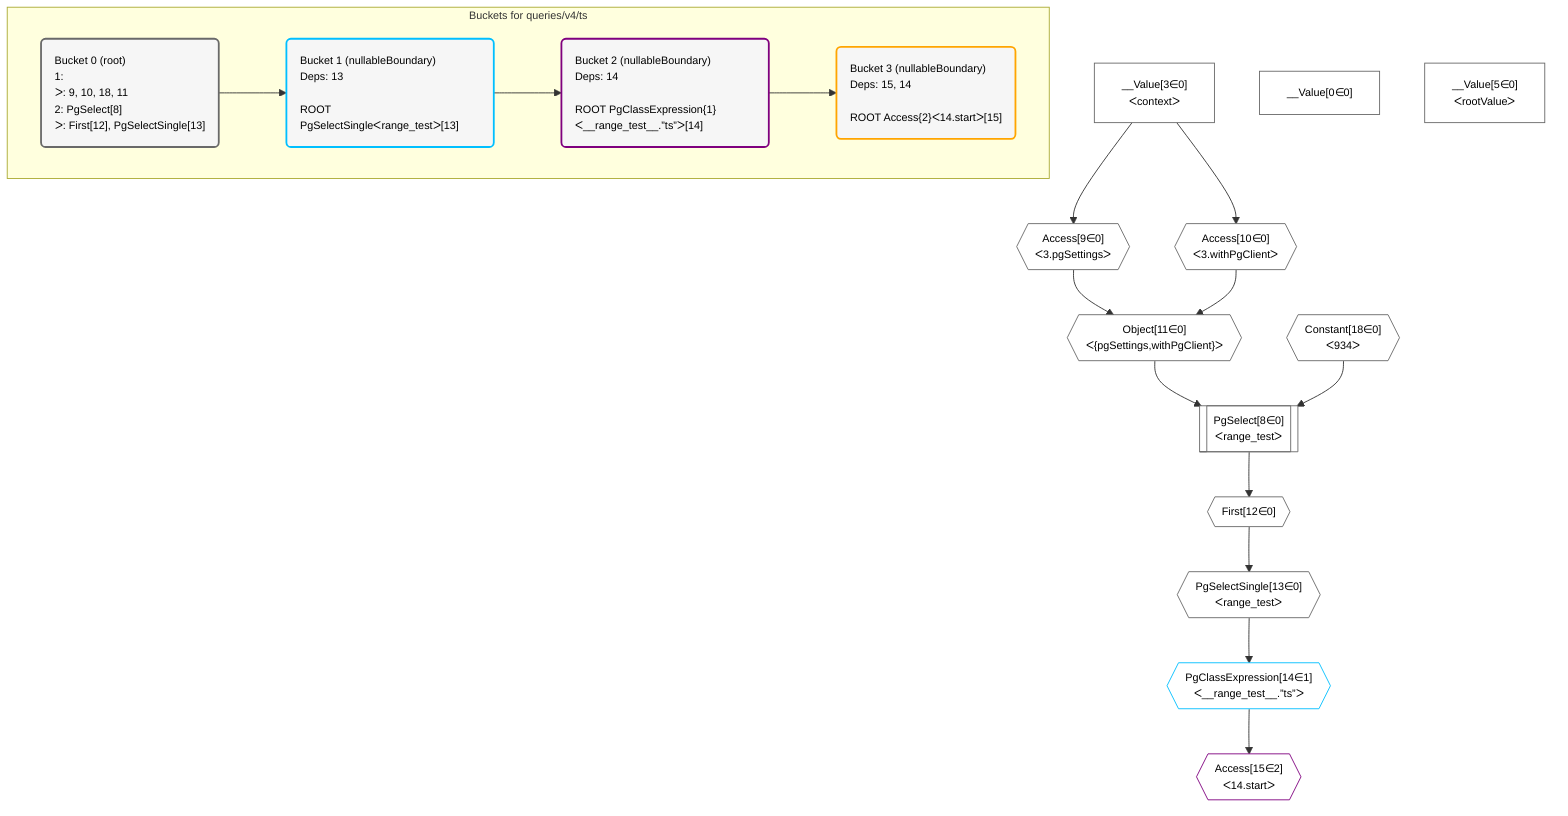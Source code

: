 %%{init: {'themeVariables': { 'fontSize': '12px'}}}%%
graph TD
    classDef path fill:#eee,stroke:#000,color:#000
    classDef plan fill:#fff,stroke-width:1px,color:#000
    classDef itemplan fill:#fff,stroke-width:2px,color:#000
    classDef unbatchedplan fill:#dff,stroke-width:1px,color:#000
    classDef sideeffectplan fill:#fcc,stroke-width:2px,color:#000
    classDef bucket fill:#f6f6f6,color:#000,stroke-width:2px,text-align:left


    %% plan dependencies
    Object11{{"Object[11∈0]<br />ᐸ{pgSettings,withPgClient}ᐳ"}}:::plan
    Access9{{"Access[9∈0]<br />ᐸ3.pgSettingsᐳ"}}:::plan
    Access10{{"Access[10∈0]<br />ᐸ3.withPgClientᐳ"}}:::plan
    Access9 & Access10 --> Object11
    PgSelect8[["PgSelect[8∈0]<br />ᐸrange_testᐳ"]]:::plan
    Constant18{{"Constant[18∈0]<br />ᐸ934ᐳ"}}:::plan
    Object11 & Constant18 --> PgSelect8
    __Value3["__Value[3∈0]<br />ᐸcontextᐳ"]:::plan
    __Value3 --> Access9
    __Value3 --> Access10
    First12{{"First[12∈0]"}}:::plan
    PgSelect8 --> First12
    PgSelectSingle13{{"PgSelectSingle[13∈0]<br />ᐸrange_testᐳ"}}:::plan
    First12 --> PgSelectSingle13
    __Value0["__Value[0∈0]"]:::plan
    __Value5["__Value[5∈0]<br />ᐸrootValueᐳ"]:::plan
    PgClassExpression14{{"PgClassExpression[14∈1]<br />ᐸ__range_test__.”ts”ᐳ"}}:::plan
    PgSelectSingle13 --> PgClassExpression14
    Access15{{"Access[15∈2]<br />ᐸ14.startᐳ"}}:::plan
    PgClassExpression14 --> Access15

    %% define steps

    subgraph "Buckets for queries/v4/ts"
    Bucket0("Bucket 0 (root)<br />1: <br />ᐳ: 9, 10, 18, 11<br />2: PgSelect[8]<br />ᐳ: First[12], PgSelectSingle[13]"):::bucket
    classDef bucket0 stroke:#696969
    class Bucket0,__Value0,__Value3,__Value5,PgSelect8,Access9,Access10,Object11,First12,PgSelectSingle13,Constant18 bucket0
    Bucket1("Bucket 1 (nullableBoundary)<br />Deps: 13<br /><br />ROOT PgSelectSingleᐸrange_testᐳ[13]"):::bucket
    classDef bucket1 stroke:#00bfff
    class Bucket1,PgClassExpression14 bucket1
    Bucket2("Bucket 2 (nullableBoundary)<br />Deps: 14<br /><br />ROOT PgClassExpression{1}ᐸ__range_test__.”ts”ᐳ[14]"):::bucket
    classDef bucket2 stroke:#7f007f
    class Bucket2,Access15 bucket2
    Bucket3("Bucket 3 (nullableBoundary)<br />Deps: 15, 14<br /><br />ROOT Access{2}ᐸ14.startᐳ[15]"):::bucket
    classDef bucket3 stroke:#ffa500
    class Bucket3 bucket3
    Bucket0 --> Bucket1
    Bucket1 --> Bucket2
    Bucket2 --> Bucket3
    end